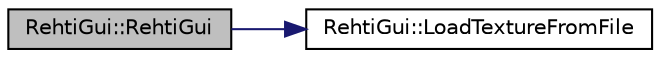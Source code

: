 digraph "RehtiGui::RehtiGui"
{
 // LATEX_PDF_SIZE
  edge [fontname="Helvetica",fontsize="10",labelfontname="Helvetica",labelfontsize="10"];
  node [fontname="Helvetica",fontsize="10",shape=record];
  rankdir="LR";
  Node1 [label="RehtiGui::RehtiGui",height=0.2,width=0.4,color="black", fillcolor="grey75", style="filled", fontcolor="black",tooltip=" "];
  Node1 -> Node2 [color="midnightblue",fontsize="10",style="solid",fontname="Helvetica"];
  Node2 [label="RehtiGui::LoadTextureFromFile",height=0.2,width=0.4,color="black", fillcolor="white", style="filled",URL="$classRehtiGui.html#aded61cb89563e10456cc0a6260cd9821",tooltip="Load texture from file and save it to member map guiIconsM with key id."];
}
